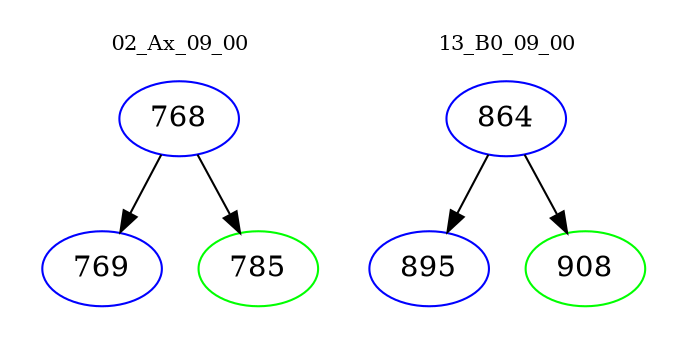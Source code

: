 digraph{
subgraph cluster_0 {
color = white
label = "02_Ax_09_00";
fontsize=10;
T0_768 [label="768", color="blue"]
T0_768 -> T0_769 [color="black"]
T0_769 [label="769", color="blue"]
T0_768 -> T0_785 [color="black"]
T0_785 [label="785", color="green"]
}
subgraph cluster_1 {
color = white
label = "13_B0_09_00";
fontsize=10;
T1_864 [label="864", color="blue"]
T1_864 -> T1_895 [color="black"]
T1_895 [label="895", color="blue"]
T1_864 -> T1_908 [color="black"]
T1_908 [label="908", color="green"]
}
}
